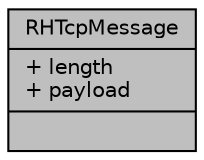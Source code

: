 digraph "RHTcpMessage"
{
 // LATEX_PDF_SIZE
  edge [fontname="Helvetica",fontsize="10",labelfontname="Helvetica",labelfontsize="10"];
  node [fontname="Helvetica",fontsize="10",shape=record];
  Node1 [label="{RHTcpMessage\n|+ length\l+ payload\l|}",height=0.2,width=0.4,color="black", fillcolor="grey75", style="filled", fontcolor="black",tooltip="Generic RH_TCP simulator message structure."];
}
